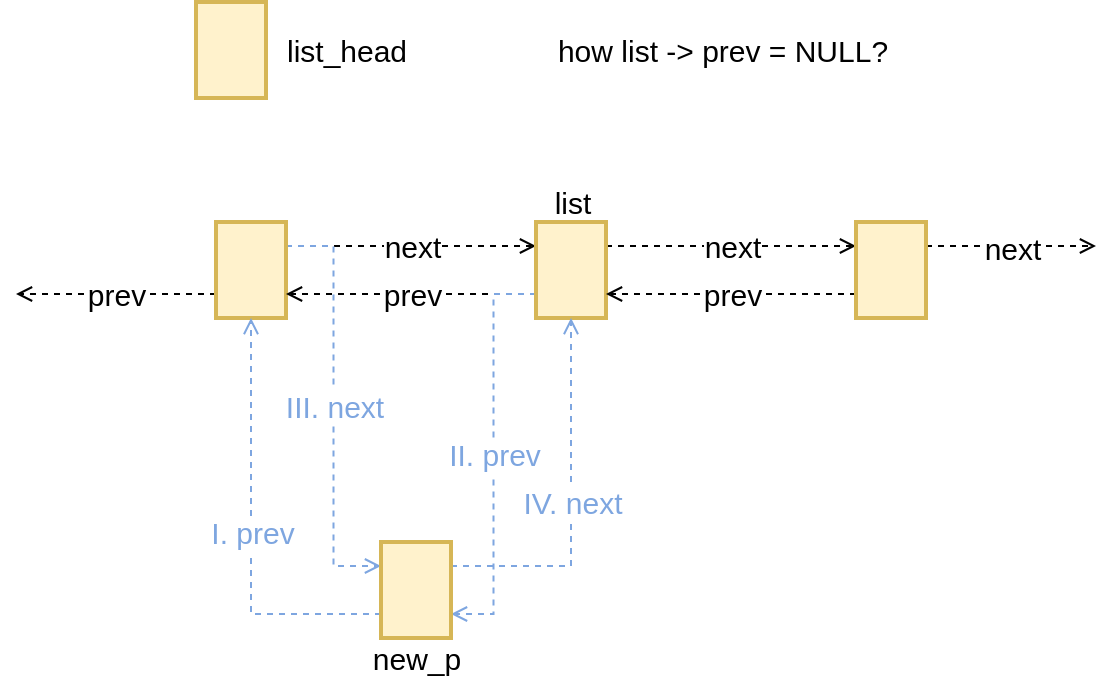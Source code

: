 <mxfile version="15.4.0" type="device" pages="2"><diagram id="AnrKd5dpYhesqmcoq--7" name="list"><mxGraphModel dx="1086" dy="966" grid="1" gridSize="10" guides="1" tooltips="1" connect="1" arrows="1" fold="1" page="1" pageScale="1" pageWidth="827" pageHeight="1169" math="0" shadow="0"><root><mxCell id="0"/><mxCell id="1" parent="0"/><mxCell id="_4_lvHmOKhavCcvF5sXe-4" value="next" style="edgeStyle=orthogonalEdgeStyle;rounded=0;orthogonalLoop=1;jettySize=auto;html=1;exitX=1;exitY=0.25;exitDx=0;exitDy=0;entryX=0;entryY=0.25;entryDx=0;entryDy=0;endArrow=open;endFill=0;dashed=1;fontSize=15;" parent="1" source="_4_lvHmOKhavCcvF5sXe-1" target="_4_lvHmOKhavCcvF5sXe-2" edge="1"><mxGeometry relative="1" as="geometry"/></mxCell><mxCell id="_4_lvHmOKhavCcvF5sXe-8" value="prev" style="edgeStyle=orthogonalEdgeStyle;rounded=0;orthogonalLoop=1;jettySize=auto;html=1;exitX=0;exitY=0.75;exitDx=0;exitDy=0;dashed=1;endArrow=open;endFill=0;fontSize=15;" parent="1" source="_4_lvHmOKhavCcvF5sXe-1" edge="1"><mxGeometry relative="1" as="geometry"><mxPoint x="200" y="316" as="targetPoint"/></mxGeometry></mxCell><mxCell id="_4_lvHmOKhavCcvF5sXe-17" value="III. next" style="edgeStyle=orthogonalEdgeStyle;rounded=0;orthogonalLoop=1;jettySize=auto;html=1;exitX=1;exitY=0.25;exitDx=0;exitDy=0;entryX=0;entryY=0.25;entryDx=0;entryDy=0;dashed=1;fontSize=15;endArrow=open;endFill=0;strokeColor=#7EA6E0;fontColor=#7EA6E0;" parent="1" source="_4_lvHmOKhavCcvF5sXe-1" target="_4_lvHmOKhavCcvF5sXe-10" edge="1"><mxGeometry relative="1" as="geometry"/></mxCell><mxCell id="_4_lvHmOKhavCcvF5sXe-1" value="" style="rounded=0;whiteSpace=wrap;html=1;strokeWidth=2;fontSize=15;fillColor=#fff2cc;strokeColor=#d6b656;" parent="1" vertex="1"><mxGeometry x="300" y="280" width="35" height="48" as="geometry"/></mxCell><mxCell id="_4_lvHmOKhavCcvF5sXe-5" value="next" style="edgeStyle=orthogonalEdgeStyle;rounded=0;orthogonalLoop=1;jettySize=auto;html=1;exitX=1;exitY=0.25;exitDx=0;exitDy=0;entryX=0;entryY=0.25;entryDx=0;entryDy=0;endArrow=open;endFill=0;dashed=1;fontSize=15;" parent="1" source="_4_lvHmOKhavCcvF5sXe-2" target="_4_lvHmOKhavCcvF5sXe-3" edge="1"><mxGeometry relative="1" as="geometry"/></mxCell><mxCell id="_4_lvHmOKhavCcvF5sXe-7" value="prev" style="edgeStyle=orthogonalEdgeStyle;rounded=0;orthogonalLoop=1;jettySize=auto;html=1;exitX=0;exitY=0.75;exitDx=0;exitDy=0;entryX=1;entryY=0.75;entryDx=0;entryDy=0;endArrow=open;endFill=0;dashed=1;fontSize=15;" parent="1" source="_4_lvHmOKhavCcvF5sXe-2" target="_4_lvHmOKhavCcvF5sXe-1" edge="1"><mxGeometry relative="1" as="geometry"/></mxCell><mxCell id="_4_lvHmOKhavCcvF5sXe-18" value="II. prev" style="edgeStyle=orthogonalEdgeStyle;rounded=0;orthogonalLoop=1;jettySize=auto;html=1;exitX=0;exitY=0.75;exitDx=0;exitDy=0;entryX=1;entryY=0.75;entryDx=0;entryDy=0;dashed=1;fontSize=15;endArrow=open;endFill=0;strokeColor=#7EA6E0;fontColor=#7EA6E0;" parent="1" source="_4_lvHmOKhavCcvF5sXe-2" target="_4_lvHmOKhavCcvF5sXe-10" edge="1"><mxGeometry relative="1" as="geometry"/></mxCell><mxCell id="_4_lvHmOKhavCcvF5sXe-2" value="" style="rounded=0;whiteSpace=wrap;html=1;strokeWidth=2;fontSize=15;fillColor=#fff2cc;strokeColor=#d6b656;" parent="1" vertex="1"><mxGeometry x="460" y="280" width="35" height="48" as="geometry"/></mxCell><mxCell id="_4_lvHmOKhavCcvF5sXe-6" value="prev" style="edgeStyle=orthogonalEdgeStyle;rounded=0;orthogonalLoop=1;jettySize=auto;html=1;exitX=0;exitY=0.75;exitDx=0;exitDy=0;entryX=1;entryY=0.75;entryDx=0;entryDy=0;endArrow=open;endFill=0;dashed=1;fontSize=15;" parent="1" source="_4_lvHmOKhavCcvF5sXe-3" target="_4_lvHmOKhavCcvF5sXe-2" edge="1"><mxGeometry relative="1" as="geometry"/></mxCell><mxCell id="_4_lvHmOKhavCcvF5sXe-9" value="next" style="edgeStyle=orthogonalEdgeStyle;rounded=0;orthogonalLoop=1;jettySize=auto;html=1;exitX=1;exitY=0.25;exitDx=0;exitDy=0;dashed=1;endArrow=open;endFill=0;fontSize=15;" parent="1" source="_4_lvHmOKhavCcvF5sXe-3" edge="1"><mxGeometry relative="1" as="geometry"><mxPoint x="740" y="292" as="targetPoint"/></mxGeometry></mxCell><mxCell id="_4_lvHmOKhavCcvF5sXe-3" value="" style="rounded=0;whiteSpace=wrap;html=1;strokeWidth=2;fontSize=15;fillColor=#fff2cc;strokeColor=#d6b656;" parent="1" vertex="1"><mxGeometry x="620" y="280" width="35" height="48" as="geometry"/></mxCell><mxCell id="_4_lvHmOKhavCcvF5sXe-14" value="I. prev" style="edgeStyle=orthogonalEdgeStyle;rounded=0;orthogonalLoop=1;jettySize=auto;html=1;exitX=0;exitY=0.75;exitDx=0;exitDy=0;entryX=0.5;entryY=1;entryDx=0;entryDy=0;dashed=1;fontSize=15;endArrow=open;endFill=0;strokeColor=#7EA6E0;fontColor=#7EA6E0;" parent="1" source="_4_lvHmOKhavCcvF5sXe-10" target="_4_lvHmOKhavCcvF5sXe-1" edge="1"><mxGeometry relative="1" as="geometry"/></mxCell><mxCell id="_4_lvHmOKhavCcvF5sXe-15" value="IV. next" style="edgeStyle=orthogonalEdgeStyle;rounded=0;orthogonalLoop=1;jettySize=auto;html=1;exitX=1;exitY=0.25;exitDx=0;exitDy=0;entryX=0.5;entryY=1;entryDx=0;entryDy=0;dashed=1;fontSize=15;endArrow=open;endFill=0;strokeColor=#7EA6E0;fontColor=#7EA6E0;" parent="1" source="_4_lvHmOKhavCcvF5sXe-10" target="_4_lvHmOKhavCcvF5sXe-2" edge="1"><mxGeometry relative="1" as="geometry"/></mxCell><mxCell id="_4_lvHmOKhavCcvF5sXe-10" value="" style="rounded=0;whiteSpace=wrap;html=1;strokeWidth=2;fontSize=15;fillColor=#fff2cc;strokeColor=#d6b656;" parent="1" vertex="1"><mxGeometry x="382.5" y="440" width="35" height="48" as="geometry"/></mxCell><mxCell id="_4_lvHmOKhavCcvF5sXe-13" value="new_p" style="text;html=1;align=center;verticalAlign=middle;resizable=0;points=[];autosize=1;strokeColor=none;fillColor=none;fontSize=15;" parent="1" vertex="1"><mxGeometry x="370" y="488" width="60" height="20" as="geometry"/></mxCell><mxCell id="_4_lvHmOKhavCcvF5sXe-16" value="list" style="text;html=1;align=center;verticalAlign=middle;resizable=0;points=[];autosize=1;strokeColor=none;fillColor=none;fontSize=15;" parent="1" vertex="1"><mxGeometry x="462.5" y="260" width="30" height="20" as="geometry"/></mxCell><mxCell id="_4_lvHmOKhavCcvF5sXe-21" value="" style="rounded=0;whiteSpace=wrap;html=1;strokeWidth=2;fontSize=15;fillColor=#fff2cc;strokeColor=#d6b656;" parent="1" vertex="1"><mxGeometry x="290" y="170" width="35" height="48" as="geometry"/></mxCell><mxCell id="_4_lvHmOKhavCcvF5sXe-22" value="list_head" style="text;html=1;align=center;verticalAlign=middle;resizable=0;points=[];autosize=1;fontSize=15;" parent="1" vertex="1"><mxGeometry x="325" y="184" width="80" height="20" as="geometry"/></mxCell><mxCell id="_4_lvHmOKhavCcvF5sXe-23" value="how list -&amp;gt; prev = NULL?" style="text;html=1;align=center;verticalAlign=middle;resizable=0;points=[];autosize=1;fontSize=15;" parent="1" vertex="1"><mxGeometry x="462.5" y="184" width="180" height="20" as="geometry"/></mxCell></root></mxGraphModel></diagram><diagram id="idsw3SANr5GZikYt-1xE" name="timer_create"><mxGraphModel dx="1086" dy="966" grid="1" gridSize="10" guides="1" tooltips="1" connect="1" arrows="1" fold="1" page="1" pageScale="1" pageWidth="827" pageHeight="1169" math="0" shadow="0"><root><mxCell id="ehXR6XYqeKIqayU0496r-0"/><mxCell id="ehXR6XYqeKIqayU0496r-1" parent="ehXR6XYqeKIqayU0496r-0"/><mxCell id="ehXR6XYqeKIqayU0496r-75" value="" style="rounded=0;whiteSpace=wrap;html=1;strokeWidth=2;fontSize=15;fontColor=#330033;fillColor=none;dashed=1;" parent="ehXR6XYqeKIqayU0496r-1" vertex="1"><mxGeometry x="230" y="1030" width="440" height="90" as="geometry"/></mxCell><mxCell id="ehXR6XYqeKIqayU0496r-77" value="" style="rounded=0;whiteSpace=wrap;html=1;strokeWidth=2;fontSize=15;fontColor=#330033;fillColor=none;dashed=1;" parent="ehXR6XYqeKIqayU0496r-1" vertex="1"><mxGeometry x="230" y="1200" width="440" height="90" as="geometry"/></mxCell><mxCell id="ehXR6XYqeKIqayU0496r-74" value="" style="rounded=0;whiteSpace=wrap;html=1;strokeWidth=2;fontSize=15;fontColor=#330033;fillColor=none;dashed=1;" parent="ehXR6XYqeKIqayU0496r-1" vertex="1"><mxGeometry x="230" y="630" width="440" height="90" as="geometry"/></mxCell><mxCell id="ehXR6XYqeKIqayU0496r-39" value="timer_links2ptr&lt;br&gt;list_first" style="edgeStyle=orthogonalEdgeStyle;rounded=0;orthogonalLoop=1;jettySize=auto;html=1;exitX=0;exitY=0.5;exitDx=0;exitDy=0;entryX=0;entryY=0.5;entryDx=0;entryDy=0;dashed=1;fontSize=15;fontColor=#330033;endArrow=open;endFill=0;strokeColor=#000000;" parent="ehXR6XYqeKIqayU0496r-1" source="ehXR6XYqeKIqayU0496r-25" target="ehXR6XYqeKIqayU0496r-38" edge="1"><mxGeometry x="0.096" relative="1" as="geometry"><mxPoint x="337" y="690" as="sourcePoint"/><Array as="points"><mxPoint x="180" y="675"/><mxPoint x="180" y="814"/></Array><mxPoint as="offset"/></mxGeometry></mxCell><mxCell id="ehXR6XYqeKIqayU0496r-18" value="timer_free_list" style="text;html=1;align=center;verticalAlign=middle;resizable=0;points=[];autosize=1;strokeColor=none;fillColor=none;fontSize=15;fontColor=#330033;" parent="ehXR6XYqeKIqayU0496r-1" vertex="1"><mxGeometry x="230" y="610" width="110" height="20" as="geometry"/></mxCell><mxCell id="ehXR6XYqeKIqayU0496r-21" value="" style="rounded=0;whiteSpace=wrap;html=1;strokeWidth=2;fontSize=15;fillColor=#ffe6cc;strokeColor=#d79b00;" parent="ehXR6XYqeKIqayU0496r-1" vertex="1"><mxGeometry x="405" y="510" width="35" height="48" as="geometry"/></mxCell><mxCell id="ehXR6XYqeKIqayU0496r-22" value="timer" style="text;html=1;align=center;verticalAlign=middle;resizable=0;points=[];autosize=1;strokeColor=none;fillColor=none;fontSize=15;fontColor=#330033;" parent="ehXR6XYqeKIqayU0496r-1" vertex="1"><mxGeometry x="440" y="524" width="50" height="20" as="geometry"/></mxCell><mxCell id="ehXR6XYqeKIqayU0496r-23" value="" style="rounded=0;whiteSpace=wrap;html=1;strokeWidth=2;fontSize=15;fillColor=#fff2cc;strokeColor=#d6b656;" parent="ehXR6XYqeKIqayU0496r-1" vertex="1"><mxGeometry x="250" y="510" width="35" height="48" as="geometry"/></mxCell><mxCell id="ehXR6XYqeKIqayU0496r-24" value="list_head" style="text;html=1;align=center;verticalAlign=middle;resizable=0;points=[];autosize=1;strokeColor=none;fillColor=none;fontSize=15;fontColor=#330033;" parent="ehXR6XYqeKIqayU0496r-1" vertex="1"><mxGeometry x="285" y="524" width="80" height="20" as="geometry"/></mxCell><mxCell id="ehXR6XYqeKIqayU0496r-29" style="edgeStyle=orthogonalEdgeStyle;rounded=0;orthogonalLoop=1;jettySize=auto;html=1;exitX=1;exitY=0.25;exitDx=0;exitDy=0;entryX=0;entryY=0.25;entryDx=0;entryDy=0;fontSize=15;fontColor=#330033;endArrow=open;endFill=0;strokeColor=#000000;dashed=1;" parent="ehXR6XYqeKIqayU0496r-1" source="ehXR6XYqeKIqayU0496r-25" target="ehXR6XYqeKIqayU0496r-26" edge="1"><mxGeometry relative="1" as="geometry"/></mxCell><mxCell id="ehXR6XYqeKIqayU0496r-33" style="edgeStyle=orthogonalEdgeStyle;rounded=0;orthogonalLoop=1;jettySize=auto;html=1;exitX=0;exitY=0.75;exitDx=0;exitDy=0;fontSize=15;fontColor=#330033;endArrow=open;endFill=0;strokeColor=#000000;dashed=1;" parent="ehXR6XYqeKIqayU0496r-1" source="ehXR6XYqeKIqayU0496r-25" edge="1"><mxGeometry relative="1" as="geometry"><mxPoint x="240" y="687" as="targetPoint"/></mxGeometry></mxCell><mxCell id="ehXR6XYqeKIqayU0496r-25" value="" style="rounded=0;whiteSpace=wrap;html=1;strokeWidth=2;fontSize=15;fillColor=#fff2cc;strokeColor=#d6b656;" parent="ehXR6XYqeKIqayU0496r-1" vertex="1"><mxGeometry x="320" y="651" width="35" height="48" as="geometry"/></mxCell><mxCell id="ehXR6XYqeKIqayU0496r-28" style="edgeStyle=orthogonalEdgeStyle;rounded=0;orthogonalLoop=1;jettySize=auto;html=1;exitX=1;exitY=0.25;exitDx=0;exitDy=0;entryX=0;entryY=0.25;entryDx=0;entryDy=0;fontSize=15;fontColor=#330033;endArrow=open;endFill=0;strokeColor=#000000;dashed=1;" parent="ehXR6XYqeKIqayU0496r-1" source="ehXR6XYqeKIqayU0496r-26" target="ehXR6XYqeKIqayU0496r-27" edge="1"><mxGeometry relative="1" as="geometry"/></mxCell><mxCell id="ehXR6XYqeKIqayU0496r-30" style="edgeStyle=orthogonalEdgeStyle;rounded=0;orthogonalLoop=1;jettySize=auto;html=1;exitX=0;exitY=0.75;exitDx=0;exitDy=0;entryX=1;entryY=0.75;entryDx=0;entryDy=0;fontSize=15;fontColor=#330033;endArrow=open;endFill=0;strokeColor=#000000;dashed=1;" parent="ehXR6XYqeKIqayU0496r-1" source="ehXR6XYqeKIqayU0496r-26" target="ehXR6XYqeKIqayU0496r-25" edge="1"><mxGeometry relative="1" as="geometry"/></mxCell><mxCell id="ehXR6XYqeKIqayU0496r-26" value="" style="rounded=0;whiteSpace=wrap;html=1;strokeWidth=2;fontSize=15;fillColor=#fff2cc;strokeColor=#d6b656;" parent="ehXR6XYqeKIqayU0496r-1" vertex="1"><mxGeometry x="430" y="651" width="35" height="48" as="geometry"/></mxCell><mxCell id="ehXR6XYqeKIqayU0496r-31" style="edgeStyle=orthogonalEdgeStyle;rounded=0;orthogonalLoop=1;jettySize=auto;html=1;exitX=0;exitY=0.75;exitDx=0;exitDy=0;entryX=1;entryY=0.75;entryDx=0;entryDy=0;fontSize=15;fontColor=#330033;endArrow=open;endFill=0;strokeColor=#000000;dashed=1;" parent="ehXR6XYqeKIqayU0496r-1" source="ehXR6XYqeKIqayU0496r-27" target="ehXR6XYqeKIqayU0496r-26" edge="1"><mxGeometry relative="1" as="geometry"/></mxCell><mxCell id="ehXR6XYqeKIqayU0496r-32" style="edgeStyle=orthogonalEdgeStyle;rounded=0;orthogonalLoop=1;jettySize=auto;html=1;exitX=1;exitY=0.25;exitDx=0;exitDy=0;fontSize=15;fontColor=#330033;endArrow=open;endFill=0;strokeColor=#000000;dashed=1;" parent="ehXR6XYqeKIqayU0496r-1" source="ehXR6XYqeKIqayU0496r-27" edge="1"><mxGeometry relative="1" as="geometry"><mxPoint x="650" y="663" as="targetPoint"/></mxGeometry></mxCell><mxCell id="ehXR6XYqeKIqayU0496r-27" value="" style="rounded=0;whiteSpace=wrap;html=1;strokeWidth=2;fontSize=15;fillColor=#fff2cc;strokeColor=#d6b656;" parent="ehXR6XYqeKIqayU0496r-1" vertex="1"><mxGeometry x="540" y="651" width="35" height="48" as="geometry"/></mxCell><mxCell id="ehXR6XYqeKIqayU0496r-92" value="thread" style="edgeStyle=orthogonalEdgeStyle;rounded=0;orthogonalLoop=1;jettySize=auto;html=1;exitX=1;exitY=0.5;exitDx=0;exitDy=0;entryX=0;entryY=0.5;entryDx=0;entryDy=0;dashed=1;fontSize=15;fontColor=#330033;endArrow=open;endFill=0;strokeColor=#000000;" parent="ehXR6XYqeKIqayU0496r-1" source="ehXR6XYqeKIqayU0496r-38" target="ehXR6XYqeKIqayU0496r-90" edge="1"><mxGeometry relative="1" as="geometry"/></mxCell><mxCell id="ehXR6XYqeKIqayU0496r-93" value="timer_ptr2id" style="edgeStyle=orthogonalEdgeStyle;rounded=0;orthogonalLoop=1;jettySize=auto;html=1;exitX=0.5;exitY=0;exitDx=0;exitDy=0;dashed=1;fontSize=15;fontColor=#330033;endArrow=open;endFill=0;strokeColor=#000000;entryX=0.5;entryY=0;entryDx=0;entryDy=0;" parent="ehXR6XYqeKIqayU0496r-1" source="ehXR6XYqeKIqayU0496r-38" target="ehXR6XYqeKIqayU0496r-94" edge="1"><mxGeometry relative="1" as="geometry"><mxPoint x="580" y="760" as="targetPoint"/></mxGeometry></mxCell><mxCell id="ehXR6XYqeKIqayU0496r-38" value="" style="rounded=0;whiteSpace=wrap;html=1;strokeWidth=2;fontSize=15;fillColor=#ffe6cc;strokeColor=#d79b00;" parent="ehXR6XYqeKIqayU0496r-1" vertex="1"><mxGeometry x="275" y="790" width="35" height="48" as="geometry"/></mxCell><mxCell id="ehXR6XYqeKIqayU0496r-44" style="edgeStyle=orthogonalEdgeStyle;rounded=0;orthogonalLoop=1;jettySize=auto;html=1;exitX=1;exitY=0.25;exitDx=0;exitDy=0;entryX=0;entryY=0.25;entryDx=0;entryDy=0;fontSize=15;fontColor=#330033;endArrow=open;endFill=0;strokeColor=#000000;dashed=1;" parent="ehXR6XYqeKIqayU0496r-1" source="ehXR6XYqeKIqayU0496r-46" target="ehXR6XYqeKIqayU0496r-49" edge="1"><mxGeometry relative="1" as="geometry"/></mxCell><mxCell id="ehXR6XYqeKIqayU0496r-45" style="edgeStyle=orthogonalEdgeStyle;rounded=0;orthogonalLoop=1;jettySize=auto;html=1;exitX=0;exitY=0.75;exitDx=0;exitDy=0;fontSize=15;fontColor=#330033;endArrow=open;endFill=0;strokeColor=#000000;dashed=1;" parent="ehXR6XYqeKIqayU0496r-1" source="ehXR6XYqeKIqayU0496r-46" edge="1"><mxGeometry relative="1" as="geometry"><mxPoint x="243" y="1257" as="targetPoint"/></mxGeometry></mxCell><mxCell id="ehXR6XYqeKIqayU0496r-59" value="list_first&lt;br&gt;thread_links2ptr" style="edgeStyle=orthogonalEdgeStyle;rounded=0;orthogonalLoop=1;jettySize=auto;html=1;entryX=0.5;entryY=1;entryDx=0;entryDy=0;fontSize=15;fontColor=#330033;endArrow=open;endFill=0;strokeColor=#000000;dashed=1;exitX=0.5;exitY=0;exitDx=0;exitDy=0;" parent="ehXR6XYqeKIqayU0496r-1" source="ehXR6XYqeKIqayU0496r-46" target="ehXR6XYqeKIqayU0496r-56" edge="1"><mxGeometry x="0.014" relative="1" as="geometry"><mxPoint as="offset"/></mxGeometry></mxCell><mxCell id="ehXR6XYqeKIqayU0496r-46" value="" style="rounded=0;whiteSpace=wrap;html=1;strokeWidth=2;fontSize=15;fillColor=#fff2cc;strokeColor=#d6b656;" parent="ehXR6XYqeKIqayU0496r-1" vertex="1"><mxGeometry x="322.5" y="1221" width="35" height="48" as="geometry"/></mxCell><mxCell id="ehXR6XYqeKIqayU0496r-47" style="edgeStyle=orthogonalEdgeStyle;rounded=0;orthogonalLoop=1;jettySize=auto;html=1;exitX=1;exitY=0.25;exitDx=0;exitDy=0;entryX=0;entryY=0.25;entryDx=0;entryDy=0;fontSize=15;fontColor=#330033;endArrow=open;endFill=0;strokeColor=#000000;dashed=1;" parent="ehXR6XYqeKIqayU0496r-1" source="ehXR6XYqeKIqayU0496r-49" target="ehXR6XYqeKIqayU0496r-52" edge="1"><mxGeometry relative="1" as="geometry"/></mxCell><mxCell id="ehXR6XYqeKIqayU0496r-48" style="edgeStyle=orthogonalEdgeStyle;rounded=0;orthogonalLoop=1;jettySize=auto;html=1;exitX=0;exitY=0.75;exitDx=0;exitDy=0;entryX=1;entryY=0.75;entryDx=0;entryDy=0;fontSize=15;fontColor=#330033;endArrow=open;endFill=0;strokeColor=#000000;dashed=1;" parent="ehXR6XYqeKIqayU0496r-1" source="ehXR6XYqeKIqayU0496r-49" target="ehXR6XYqeKIqayU0496r-46" edge="1"><mxGeometry relative="1" as="geometry"/></mxCell><mxCell id="ehXR6XYqeKIqayU0496r-49" value="" style="rounded=0;whiteSpace=wrap;html=1;strokeWidth=2;fontSize=15;fillColor=#fff2cc;strokeColor=#d6b656;" parent="ehXR6XYqeKIqayU0496r-1" vertex="1"><mxGeometry x="432.5" y="1221" width="35" height="48" as="geometry"/></mxCell><mxCell id="ehXR6XYqeKIqayU0496r-50" style="edgeStyle=orthogonalEdgeStyle;rounded=0;orthogonalLoop=1;jettySize=auto;html=1;exitX=0;exitY=0.75;exitDx=0;exitDy=0;entryX=1;entryY=0.75;entryDx=0;entryDy=0;fontSize=15;fontColor=#330033;endArrow=open;endFill=0;strokeColor=#000000;dashed=1;" parent="ehXR6XYqeKIqayU0496r-1" source="ehXR6XYqeKIqayU0496r-52" target="ehXR6XYqeKIqayU0496r-49" edge="1"><mxGeometry relative="1" as="geometry"/></mxCell><mxCell id="ehXR6XYqeKIqayU0496r-51" style="edgeStyle=orthogonalEdgeStyle;rounded=0;orthogonalLoop=1;jettySize=auto;html=1;exitX=1;exitY=0.25;exitDx=0;exitDy=0;fontSize=15;fontColor=#330033;endArrow=open;endFill=0;strokeColor=#000000;dashed=1;" parent="ehXR6XYqeKIqayU0496r-1" source="ehXR6XYqeKIqayU0496r-52" edge="1"><mxGeometry relative="1" as="geometry"><mxPoint x="652.5" y="1233" as="targetPoint"/></mxGeometry></mxCell><mxCell id="ehXR6XYqeKIqayU0496r-52" value="" style="rounded=0;whiteSpace=wrap;html=1;strokeWidth=2;fontSize=15;fillColor=#fff2cc;strokeColor=#d6b656;" parent="ehXR6XYqeKIqayU0496r-1" vertex="1"><mxGeometry x="542.5" y="1221" width="35" height="48" as="geometry"/></mxCell><mxCell id="ehXR6XYqeKIqayU0496r-53" value="thread_free_list" style="text;html=1;align=center;verticalAlign=middle;resizable=0;points=[];autosize=1;strokeColor=none;fillColor=none;fontSize=15;fontColor=#330033;" parent="ehXR6XYqeKIqayU0496r-1" vertex="1"><mxGeometry x="390" y="1290" width="120" height="20" as="geometry"/></mxCell><mxCell id="ehXR6XYqeKIqayU0496r-69" value="append" style="edgeStyle=orthogonalEdgeStyle;rounded=0;orthogonalLoop=1;jettySize=auto;html=1;exitX=1;exitY=0.5;exitDx=0;exitDy=0;entryX=0;entryY=0.5;entryDx=0;entryDy=0;dashed=1;fontSize=15;fontColor=#330033;endArrow=open;endFill=0;strokeColor=#000000;" parent="ehXR6XYqeKIqayU0496r-1" source="ehXR6XYqeKIqayU0496r-56" target="ehXR6XYqeKIqayU0496r-62" edge="1"><mxGeometry x="-0.337" y="1" relative="1" as="geometry"><mxPoint as="offset"/></mxGeometry></mxCell><mxCell id="ehXR6XYqeKIqayU0496r-56" value="" style="rounded=0;whiteSpace=wrap;html=1;strokeWidth=2;fontSize=15;fillColor=#f8cecc;strokeColor=#b85450;" parent="ehXR6XYqeKIqayU0496r-1" vertex="1"><mxGeometry x="92.5" y="1051" width="35" height="48" as="geometry"/></mxCell><mxCell id="ehXR6XYqeKIqayU0496r-57" value="" style="rounded=0;whiteSpace=wrap;html=1;strokeWidth=2;fontSize=15;fillColor=#f8cecc;strokeColor=#b85450;" parent="ehXR6XYqeKIqayU0496r-1" vertex="1"><mxGeometry x="535" y="510" width="35" height="48" as="geometry"/></mxCell><mxCell id="ehXR6XYqeKIqayU0496r-58" value="thread_node" style="text;html=1;align=center;verticalAlign=middle;resizable=0;points=[];autosize=1;strokeColor=none;fillColor=none;fontSize=15;fontColor=#330033;" parent="ehXR6XYqeKIqayU0496r-1" vertex="1"><mxGeometry x="570" y="524" width="100" height="20" as="geometry"/></mxCell><mxCell id="ehXR6XYqeKIqayU0496r-60" style="edgeStyle=orthogonalEdgeStyle;rounded=0;orthogonalLoop=1;jettySize=auto;html=1;exitX=1;exitY=0.25;exitDx=0;exitDy=0;entryX=0;entryY=0.25;entryDx=0;entryDy=0;fontSize=15;fontColor=#330033;endArrow=open;endFill=0;strokeColor=#000000;dashed=1;" parent="ehXR6XYqeKIqayU0496r-1" source="ehXR6XYqeKIqayU0496r-62" target="ehXR6XYqeKIqayU0496r-65" edge="1"><mxGeometry relative="1" as="geometry"/></mxCell><mxCell id="ehXR6XYqeKIqayU0496r-61" style="edgeStyle=orthogonalEdgeStyle;rounded=0;orthogonalLoop=1;jettySize=auto;html=1;exitX=0;exitY=0.75;exitDx=0;exitDy=0;fontSize=15;fontColor=#330033;endArrow=open;endFill=0;strokeColor=#000000;dashed=1;" parent="ehXR6XYqeKIqayU0496r-1" source="ehXR6XYqeKIqayU0496r-62" edge="1"><mxGeometry relative="1" as="geometry"><mxPoint x="243" y="1086" as="targetPoint"/></mxGeometry></mxCell><mxCell id="ehXR6XYqeKIqayU0496r-82" value="list_first&lt;br&gt;thread_links2ptr" style="edgeStyle=orthogonalEdgeStyle;rounded=0;orthogonalLoop=1;jettySize=auto;html=1;exitX=0.5;exitY=0;exitDx=0;exitDy=0;entryX=0.5;entryY=1;entryDx=0;entryDy=0;fontSize=15;fontColor=#330033;endArrow=open;endFill=0;strokeColor=#000000;dashed=1;" parent="ehXR6XYqeKIqayU0496r-1" source="ehXR6XYqeKIqayU0496r-62" target="ehXR6XYqeKIqayU0496r-79" edge="1"><mxGeometry relative="1" as="geometry"/></mxCell><mxCell id="ehXR6XYqeKIqayU0496r-62" value="" style="rounded=0;whiteSpace=wrap;html=1;strokeWidth=2;fontSize=15;fillColor=#fff2cc;strokeColor=#d6b656;" parent="ehXR6XYqeKIqayU0496r-1" vertex="1"><mxGeometry x="322.5" y="1050" width="35" height="48" as="geometry"/></mxCell><mxCell id="ehXR6XYqeKIqayU0496r-63" style="edgeStyle=orthogonalEdgeStyle;rounded=0;orthogonalLoop=1;jettySize=auto;html=1;exitX=1;exitY=0.25;exitDx=0;exitDy=0;entryX=0;entryY=0.25;entryDx=0;entryDy=0;fontSize=15;fontColor=#330033;endArrow=open;endFill=0;strokeColor=#000000;dashed=1;" parent="ehXR6XYqeKIqayU0496r-1" source="ehXR6XYqeKIqayU0496r-65" target="ehXR6XYqeKIqayU0496r-68" edge="1"><mxGeometry relative="1" as="geometry"/></mxCell><mxCell id="ehXR6XYqeKIqayU0496r-64" style="edgeStyle=orthogonalEdgeStyle;rounded=0;orthogonalLoop=1;jettySize=auto;html=1;exitX=0;exitY=0.75;exitDx=0;exitDy=0;entryX=1;entryY=0.75;entryDx=0;entryDy=0;fontSize=15;fontColor=#330033;endArrow=open;endFill=0;strokeColor=#000000;dashed=1;" parent="ehXR6XYqeKIqayU0496r-1" source="ehXR6XYqeKIqayU0496r-65" target="ehXR6XYqeKIqayU0496r-62" edge="1"><mxGeometry relative="1" as="geometry"/></mxCell><mxCell id="ehXR6XYqeKIqayU0496r-65" value="" style="rounded=0;whiteSpace=wrap;html=1;strokeWidth=2;fontSize=15;fillColor=#fff2cc;strokeColor=#d6b656;" parent="ehXR6XYqeKIqayU0496r-1" vertex="1"><mxGeometry x="432.5" y="1050" width="35" height="48" as="geometry"/></mxCell><mxCell id="ehXR6XYqeKIqayU0496r-66" style="edgeStyle=orthogonalEdgeStyle;rounded=0;orthogonalLoop=1;jettySize=auto;html=1;exitX=0;exitY=0.75;exitDx=0;exitDy=0;entryX=1;entryY=0.75;entryDx=0;entryDy=0;fontSize=15;fontColor=#330033;endArrow=open;endFill=0;strokeColor=#000000;dashed=1;" parent="ehXR6XYqeKIqayU0496r-1" source="ehXR6XYqeKIqayU0496r-68" target="ehXR6XYqeKIqayU0496r-65" edge="1"><mxGeometry relative="1" as="geometry"/></mxCell><mxCell id="ehXR6XYqeKIqayU0496r-67" style="edgeStyle=orthogonalEdgeStyle;rounded=0;orthogonalLoop=1;jettySize=auto;html=1;exitX=1;exitY=0.25;exitDx=0;exitDy=0;fontSize=15;fontColor=#330033;endArrow=open;endFill=0;strokeColor=#000000;dashed=1;" parent="ehXR6XYqeKIqayU0496r-1" source="ehXR6XYqeKIqayU0496r-68" edge="1"><mxGeometry relative="1" as="geometry"><mxPoint x="652.5" y="1062" as="targetPoint"/></mxGeometry></mxCell><mxCell id="ehXR6XYqeKIqayU0496r-68" value="" style="rounded=0;whiteSpace=wrap;html=1;strokeWidth=2;fontSize=15;fillColor=#fff2cc;strokeColor=#d6b656;" parent="ehXR6XYqeKIqayU0496r-1" vertex="1"><mxGeometry x="542.5" y="1050" width="35" height="48" as="geometry"/></mxCell><mxCell id="ehXR6XYqeKIqayU0496r-70" value="thread_active_list" style="text;html=1;align=center;verticalAlign=middle;resizable=0;points=[];autosize=1;strokeColor=none;fillColor=none;fontSize=15;fontColor=#330033;" parent="ehXR6XYqeKIqayU0496r-1" vertex="1"><mxGeometry x="385" y="1120" width="130" height="20" as="geometry"/></mxCell><mxCell id="ehXR6XYqeKIqayU0496r-84" style="edgeStyle=orthogonalEdgeStyle;rounded=0;orthogonalLoop=1;jettySize=auto;html=1;exitX=1;exitY=0.5;exitDx=0;exitDy=0;entryX=0;entryY=0.5;entryDx=0;entryDy=0;dashed=1;fontSize=15;fontColor=#330033;endArrow=open;endFill=0;strokeColor=#000000;" parent="ehXR6XYqeKIqayU0496r-1" source="ehXR6XYqeKIqayU0496r-79" target="ehXR6XYqeKIqayU0496r-83" edge="1"><mxGeometry relative="1" as="geometry"/></mxCell><mxCell id="ehXR6XYqeKIqayU0496r-79" value="" style="rounded=0;whiteSpace=wrap;html=1;strokeWidth=2;fontSize=15;fillColor=#f8cecc;strokeColor=#b85450;" parent="ehXR6XYqeKIqayU0496r-1" vertex="1"><mxGeometry x="92.5" y="900" width="35" height="48" as="geometry"/></mxCell><mxCell id="ehXR6XYqeKIqayU0496r-85" value="list_next" style="edgeStyle=orthogonalEdgeStyle;rounded=0;orthogonalLoop=1;jettySize=auto;html=1;exitX=0.5;exitY=1;exitDx=0;exitDy=0;entryX=0.5;entryY=0;entryDx=0;entryDy=0;dashed=1;fontSize=15;fontColor=#330033;endArrow=open;endFill=0;strokeColor=#000000;" parent="ehXR6XYqeKIqayU0496r-1" source="ehXR6XYqeKIqayU0496r-83" target="ehXR6XYqeKIqayU0496r-65" edge="1"><mxGeometry relative="1" as="geometry"/></mxCell><mxCell id="ehXR6XYqeKIqayU0496r-91" style="edgeStyle=orthogonalEdgeStyle;rounded=0;orthogonalLoop=1;jettySize=auto;html=1;entryX=0.5;entryY=1;entryDx=0;entryDy=0;dashed=1;fontSize=15;fontColor=#330033;endArrow=open;endFill=0;strokeColor=#000000;" parent="ehXR6XYqeKIqayU0496r-1" source="ehXR6XYqeKIqayU0496r-83" target="ehXR6XYqeKIqayU0496r-90" edge="1"><mxGeometry relative="1" as="geometry"/></mxCell><mxCell id="ehXR6XYqeKIqayU0496r-83" value="thread_attr_compare" style="rounded=0;whiteSpace=wrap;html=1;strokeWidth=2;dashed=1;fontSize=15;fillColor=#f5f5f5;strokeColor=#666666;fontColor=#333333;" parent="ehXR6XYqeKIqayU0496r-1" vertex="1"><mxGeometry x="353.75" y="900" width="192.5" height="48" as="geometry"/></mxCell><mxCell id="ehXR6XYqeKIqayU0496r-90" value="" style="rounded=0;whiteSpace=wrap;html=1;strokeWidth=2;fontSize=15;fillColor=#f8cecc;strokeColor=#b85450;" parent="ehXR6XYqeKIqayU0496r-1" vertex="1"><mxGeometry x="432.5" y="790" width="35" height="48" as="geometry"/></mxCell><mxCell id="ehXR6XYqeKIqayU0496r-94" value="void *" style="rounded=0;whiteSpace=wrap;html=1;strokeWidth=2;dashed=1;fontSize=15;fontColor=#330033;fillColor=none;" parent="ehXR6XYqeKIqayU0496r-1" vertex="1"><mxGeometry x="546.25" y="790" width="85" height="48" as="geometry"/></mxCell></root></mxGraphModel></diagram></mxfile>